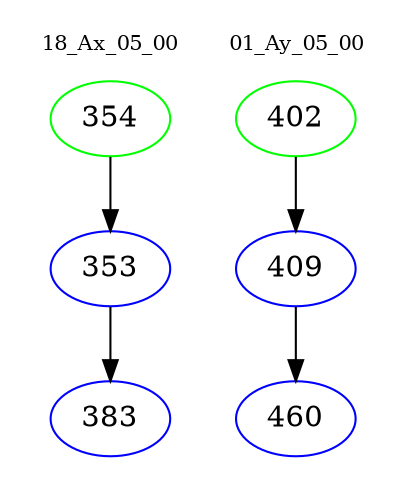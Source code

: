 digraph{
subgraph cluster_0 {
color = white
label = "18_Ax_05_00";
fontsize=10;
T0_354 [label="354", color="green"]
T0_354 -> T0_353 [color="black"]
T0_353 [label="353", color="blue"]
T0_353 -> T0_383 [color="black"]
T0_383 [label="383", color="blue"]
}
subgraph cluster_1 {
color = white
label = "01_Ay_05_00";
fontsize=10;
T1_402 [label="402", color="green"]
T1_402 -> T1_409 [color="black"]
T1_409 [label="409", color="blue"]
T1_409 -> T1_460 [color="black"]
T1_460 [label="460", color="blue"]
}
}
